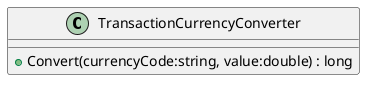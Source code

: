 @startuml
class TransactionCurrencyConverter {
    + Convert(currencyCode:string, value:double) : long
}
@enduml
